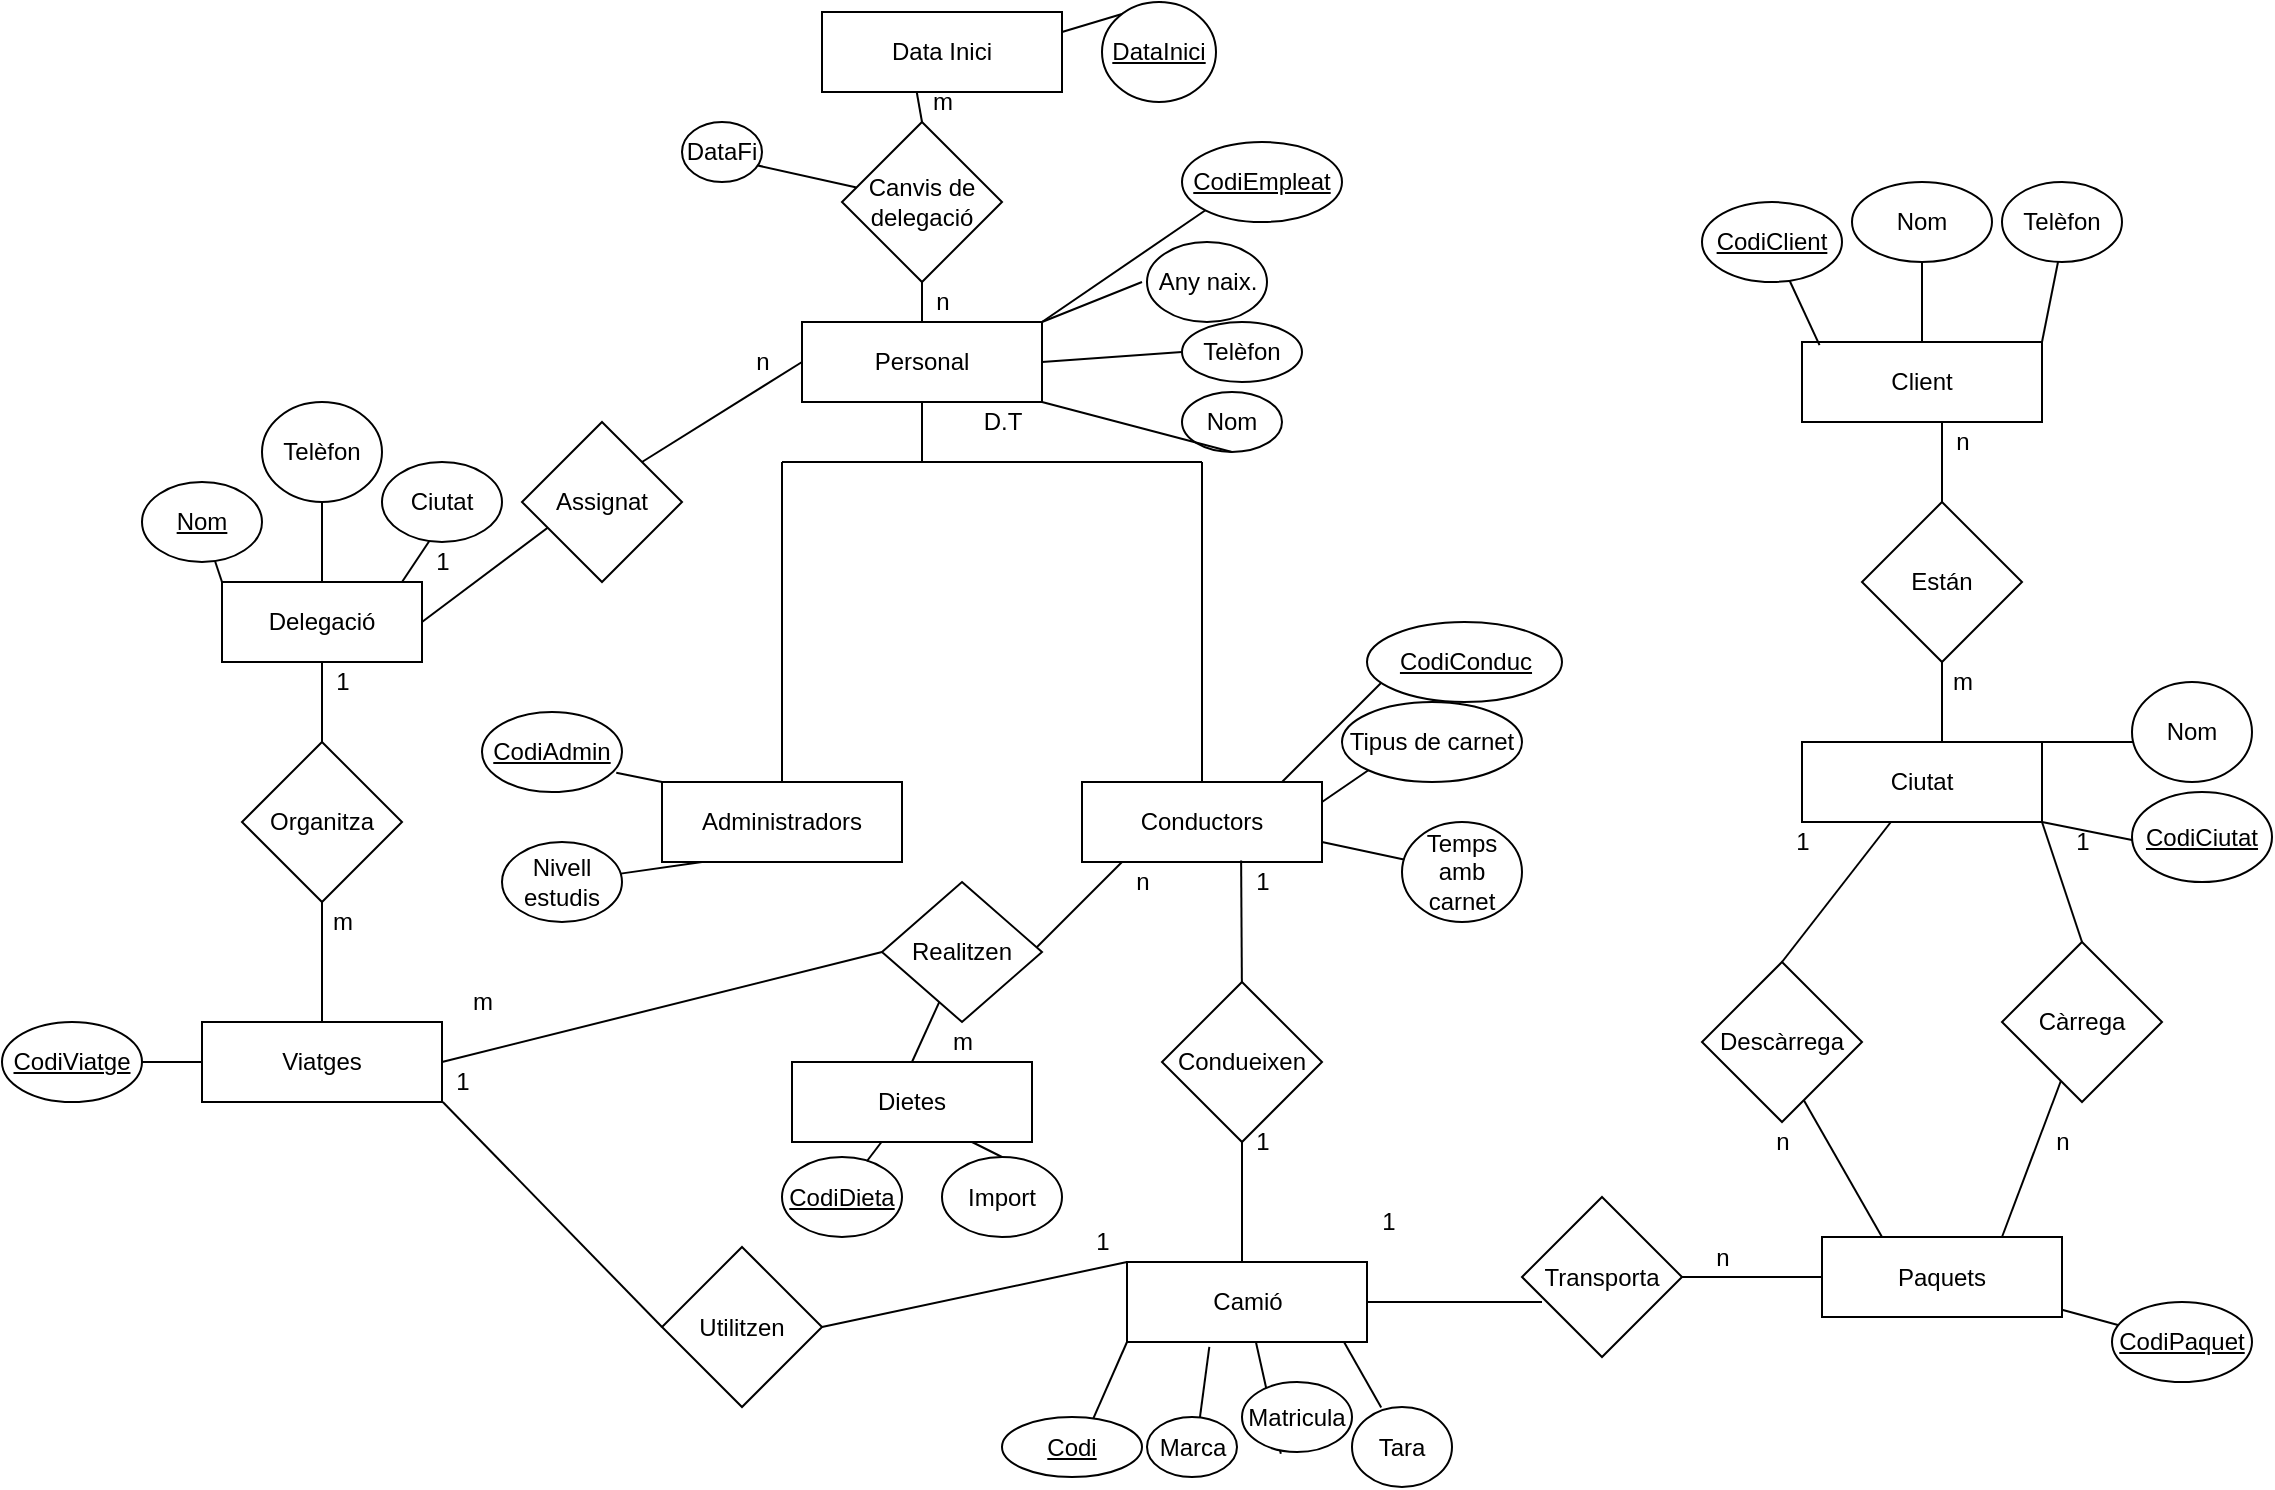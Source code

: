<mxfile version="13.9.7" type="github">
  <diagram id="R2lEEEUBdFMjLlhIrx00" name="Page-1">
    <mxGraphModel dx="1826" dy="1929" grid="1" gridSize="10" guides="1" tooltips="1" connect="1" arrows="1" fold="1" page="1" pageScale="1" pageWidth="850" pageHeight="1100" math="0" shadow="0" extFonts="Permanent Marker^https://fonts.googleapis.com/css?family=Permanent+Marker">
      <root>
        <mxCell id="0" />
        <mxCell id="1" parent="0" />
        <mxCell id="iZqWEXOovMGtVJup3c-P-1" value="Delegació" style="rounded=0;whiteSpace=wrap;html=1;" vertex="1" parent="1">
          <mxGeometry x="250" y="260" width="100" height="40" as="geometry" />
        </mxCell>
        <mxCell id="iZqWEXOovMGtVJup3c-P-2" value="" style="endArrow=none;html=1;exitX=0;exitY=0;exitDx=0;exitDy=0;" edge="1" parent="1" source="iZqWEXOovMGtVJup3c-P-1">
          <mxGeometry width="50" height="50" relative="1" as="geometry">
            <mxPoint x="240" y="260" as="sourcePoint" />
            <mxPoint x="240" y="230" as="targetPoint" />
          </mxGeometry>
        </mxCell>
        <mxCell id="iZqWEXOovMGtVJup3c-P-3" value="&lt;u&gt;Nom&lt;/u&gt;" style="ellipse;whiteSpace=wrap;html=1;" vertex="1" parent="1">
          <mxGeometry x="210" y="210" width="60" height="40" as="geometry" />
        </mxCell>
        <mxCell id="iZqWEXOovMGtVJup3c-P-4" value="" style="endArrow=none;html=1;exitX=0.5;exitY=0;exitDx=0;exitDy=0;" edge="1" parent="1" source="iZqWEXOovMGtVJup3c-P-1">
          <mxGeometry width="50" height="50" relative="1" as="geometry">
            <mxPoint x="290" y="260" as="sourcePoint" />
            <mxPoint x="300" y="210" as="targetPoint" />
          </mxGeometry>
        </mxCell>
        <mxCell id="iZqWEXOovMGtVJup3c-P-5" value="Telèfon" style="ellipse;whiteSpace=wrap;html=1;" vertex="1" parent="1">
          <mxGeometry x="270" y="170" width="60" height="50" as="geometry" />
        </mxCell>
        <mxCell id="iZqWEXOovMGtVJup3c-P-6" value="" style="endArrow=none;html=1;" edge="1" parent="1">
          <mxGeometry width="50" height="50" relative="1" as="geometry">
            <mxPoint x="340" y="260" as="sourcePoint" />
            <mxPoint x="360" y="230" as="targetPoint" />
          </mxGeometry>
        </mxCell>
        <mxCell id="iZqWEXOovMGtVJup3c-P-7" value="Ciutat" style="ellipse;whiteSpace=wrap;html=1;" vertex="1" parent="1">
          <mxGeometry x="330" y="200" width="60" height="40" as="geometry" />
        </mxCell>
        <mxCell id="iZqWEXOovMGtVJup3c-P-9" value="Personal" style="rounded=0;whiteSpace=wrap;html=1;" vertex="1" parent="1">
          <mxGeometry x="540" y="130" width="120" height="40" as="geometry" />
        </mxCell>
        <mxCell id="iZqWEXOovMGtVJup3c-P-10" value="Administradors" style="rounded=0;whiteSpace=wrap;html=1;" vertex="1" parent="1">
          <mxGeometry x="470" y="360" width="120" height="40" as="geometry" />
        </mxCell>
        <mxCell id="iZqWEXOovMGtVJup3c-P-11" value="&lt;u&gt;CodiEmpleat&lt;/u&gt;" style="ellipse;whiteSpace=wrap;html=1;" vertex="1" parent="1">
          <mxGeometry x="730" y="40" width="80" height="40" as="geometry" />
        </mxCell>
        <mxCell id="iZqWEXOovMGtVJup3c-P-12" value="Nom" style="ellipse;whiteSpace=wrap;html=1;" vertex="1" parent="1">
          <mxGeometry x="730" y="165" width="50" height="30" as="geometry" />
        </mxCell>
        <mxCell id="iZqWEXOovMGtVJup3c-P-13" value="Telèfon" style="ellipse;whiteSpace=wrap;html=1;" vertex="1" parent="1">
          <mxGeometry x="730" y="130" width="60" height="30" as="geometry" />
        </mxCell>
        <mxCell id="iZqWEXOovMGtVJup3c-P-14" value="" style="endArrow=none;html=1;entryX=0;entryY=0.5;entryDx=0;entryDy=0;exitX=1;exitY=0.5;exitDx=0;exitDy=0;" edge="1" parent="1" source="iZqWEXOovMGtVJup3c-P-9" target="iZqWEXOovMGtVJup3c-P-13">
          <mxGeometry width="50" height="50" relative="1" as="geometry">
            <mxPoint x="640" y="130" as="sourcePoint" />
            <mxPoint x="645" y="100" as="targetPoint" />
          </mxGeometry>
        </mxCell>
        <mxCell id="iZqWEXOovMGtVJup3c-P-15" value="" style="endArrow=none;html=1;entryX=0;entryY=1;entryDx=0;entryDy=0;exitX=1;exitY=0;exitDx=0;exitDy=0;" edge="1" parent="1" source="iZqWEXOovMGtVJup3c-P-9" target="iZqWEXOovMGtVJup3c-P-11">
          <mxGeometry width="50" height="50" relative="1" as="geometry">
            <mxPoint x="510" y="170" as="sourcePoint" />
            <mxPoint x="560" y="120" as="targetPoint" />
          </mxGeometry>
        </mxCell>
        <mxCell id="iZqWEXOovMGtVJup3c-P-16" value="" style="endArrow=none;html=1;entryX=0.5;entryY=1;entryDx=0;entryDy=0;exitX=1;exitY=1;exitDx=0;exitDy=0;" edge="1" parent="1" source="iZqWEXOovMGtVJup3c-P-9" target="iZqWEXOovMGtVJup3c-P-12">
          <mxGeometry width="50" height="50" relative="1" as="geometry">
            <mxPoint x="560" y="140" as="sourcePoint" />
            <mxPoint x="610" y="90" as="targetPoint" />
          </mxGeometry>
        </mxCell>
        <mxCell id="iZqWEXOovMGtVJup3c-P-17" value="Any naix." style="ellipse;whiteSpace=wrap;html=1;" vertex="1" parent="1">
          <mxGeometry x="712.5" y="90" width="60" height="40" as="geometry" />
        </mxCell>
        <mxCell id="iZqWEXOovMGtVJup3c-P-18" value="" style="endArrow=none;html=1;exitX=1;exitY=0;exitDx=0;exitDy=0;" edge="1" parent="1" source="iZqWEXOovMGtVJup3c-P-9">
          <mxGeometry width="50" height="50" relative="1" as="geometry">
            <mxPoint x="660" y="140" as="sourcePoint" />
            <mxPoint x="710" y="110" as="targetPoint" />
          </mxGeometry>
        </mxCell>
        <mxCell id="iZqWEXOovMGtVJup3c-P-19" value="Conductors" style="rounded=0;whiteSpace=wrap;html=1;" vertex="1" parent="1">
          <mxGeometry x="680" y="360" width="120" height="40" as="geometry" />
        </mxCell>
        <mxCell id="iZqWEXOovMGtVJup3c-P-20" value="" style="endArrow=none;html=1;" edge="1" parent="1" source="iZqWEXOovMGtVJup3c-P-21">
          <mxGeometry width="50" height="50" relative="1" as="geometry">
            <mxPoint x="480" y="440" as="sourcePoint" />
            <mxPoint x="490" y="400" as="targetPoint" />
          </mxGeometry>
        </mxCell>
        <mxCell id="iZqWEXOovMGtVJup3c-P-21" value="Nivell estudis" style="ellipse;whiteSpace=wrap;html=1;" vertex="1" parent="1">
          <mxGeometry x="390" y="390" width="60" height="40" as="geometry" />
        </mxCell>
        <mxCell id="iZqWEXOovMGtVJup3c-P-22" value="" style="endArrow=none;html=1;entryX=1;entryY=0.25;entryDx=0;entryDy=0;exitX=0;exitY=1;exitDx=0;exitDy=0;" edge="1" parent="1" source="iZqWEXOovMGtVJup3c-P-23" target="iZqWEXOovMGtVJup3c-P-19">
          <mxGeometry width="50" height="50" relative="1" as="geometry">
            <mxPoint x="780" y="450" as="sourcePoint" />
            <mxPoint x="780" y="420" as="targetPoint" />
          </mxGeometry>
        </mxCell>
        <mxCell id="iZqWEXOovMGtVJup3c-P-23" value="Tipus de carnet" style="ellipse;whiteSpace=wrap;html=1;" vertex="1" parent="1">
          <mxGeometry x="810" y="320" width="90" height="40" as="geometry" />
        </mxCell>
        <mxCell id="iZqWEXOovMGtVJup3c-P-24" value="Temps amb carnet" style="ellipse;whiteSpace=wrap;html=1;" vertex="1" parent="1">
          <mxGeometry x="840" y="380" width="60" height="50" as="geometry" />
        </mxCell>
        <mxCell id="iZqWEXOovMGtVJup3c-P-25" value="" style="endArrow=none;html=1;" edge="1" parent="1" source="iZqWEXOovMGtVJup3c-P-24">
          <mxGeometry width="50" height="50" relative="1" as="geometry">
            <mxPoint x="700" y="430" as="sourcePoint" />
            <mxPoint x="800" y="390" as="targetPoint" />
          </mxGeometry>
        </mxCell>
        <mxCell id="iZqWEXOovMGtVJup3c-P-26" value="" style="endArrow=none;html=1;entryX=0.5;entryY=1;entryDx=0;entryDy=0;" edge="1" parent="1" target="iZqWEXOovMGtVJup3c-P-9">
          <mxGeometry width="50" height="50" relative="1" as="geometry">
            <mxPoint x="600" y="200" as="sourcePoint" />
            <mxPoint x="610" y="180" as="targetPoint" />
          </mxGeometry>
        </mxCell>
        <mxCell id="iZqWEXOovMGtVJup3c-P-27" value="" style="endArrow=none;html=1;" edge="1" parent="1">
          <mxGeometry width="50" height="50" relative="1" as="geometry">
            <mxPoint x="530" y="200" as="sourcePoint" />
            <mxPoint x="740" y="200" as="targetPoint" />
          </mxGeometry>
        </mxCell>
        <mxCell id="iZqWEXOovMGtVJup3c-P-28" value="" style="endArrow=none;html=1;exitX=0.5;exitY=0;exitDx=0;exitDy=0;" edge="1" parent="1" source="iZqWEXOovMGtVJup3c-P-10">
          <mxGeometry width="50" height="50" relative="1" as="geometry">
            <mxPoint x="470" y="280" as="sourcePoint" />
            <mxPoint x="530" y="200" as="targetPoint" />
          </mxGeometry>
        </mxCell>
        <mxCell id="iZqWEXOovMGtVJup3c-P-29" value="" style="endArrow=none;html=1;exitX=0.5;exitY=0;exitDx=0;exitDy=0;" edge="1" parent="1" source="iZqWEXOovMGtVJup3c-P-19">
          <mxGeometry width="50" height="50" relative="1" as="geometry">
            <mxPoint x="670" y="300" as="sourcePoint" />
            <mxPoint x="740" y="200" as="targetPoint" />
          </mxGeometry>
        </mxCell>
        <mxCell id="iZqWEXOovMGtVJup3c-P-30" value="" style="endArrow=none;html=1;exitX=1;exitY=0.5;exitDx=0;exitDy=0;" edge="1" parent="1" source="iZqWEXOovMGtVJup3c-P-1">
          <mxGeometry width="50" height="50" relative="1" as="geometry">
            <mxPoint x="380" y="290" as="sourcePoint" />
            <mxPoint x="430" y="220" as="targetPoint" />
          </mxGeometry>
        </mxCell>
        <mxCell id="iZqWEXOovMGtVJup3c-P-31" value="Assignat" style="rhombus;whiteSpace=wrap;html=1;" vertex="1" parent="1">
          <mxGeometry x="400" y="180" width="80" height="80" as="geometry" />
        </mxCell>
        <mxCell id="iZqWEXOovMGtVJup3c-P-32" value="" style="endArrow=none;html=1;exitX=1;exitY=0;exitDx=0;exitDy=0;entryX=0;entryY=0.5;entryDx=0;entryDy=0;" edge="1" parent="1" source="iZqWEXOovMGtVJup3c-P-31" target="iZqWEXOovMGtVJup3c-P-9">
          <mxGeometry width="50" height="50" relative="1" as="geometry">
            <mxPoint x="470" y="200" as="sourcePoint" />
            <mxPoint x="530" y="160" as="targetPoint" />
          </mxGeometry>
        </mxCell>
        <mxCell id="iZqWEXOovMGtVJup3c-P-33" value="1" style="text;html=1;align=center;verticalAlign=middle;resizable=0;points=[];autosize=1;" vertex="1" parent="1">
          <mxGeometry x="350" y="240" width="20" height="20" as="geometry" />
        </mxCell>
        <mxCell id="iZqWEXOovMGtVJup3c-P-34" value="n" style="text;html=1;align=center;verticalAlign=middle;resizable=0;points=[];autosize=1;" vertex="1" parent="1">
          <mxGeometry x="510" y="140" width="20" height="20" as="geometry" />
        </mxCell>
        <mxCell id="iZqWEXOovMGtVJup3c-P-35" value="Client" style="rounded=0;whiteSpace=wrap;html=1;" vertex="1" parent="1">
          <mxGeometry x="1040" y="140" width="120" height="40" as="geometry" />
        </mxCell>
        <mxCell id="iZqWEXOovMGtVJup3c-P-36" value="" style="endArrow=none;html=1;exitX=1;exitY=0;exitDx=0;exitDy=0;" edge="1" parent="1" source="iZqWEXOovMGtVJup3c-P-35">
          <mxGeometry width="50" height="50" relative="1" as="geometry">
            <mxPoint x="1130" y="140" as="sourcePoint" />
            <mxPoint x="1170" y="90" as="targetPoint" />
          </mxGeometry>
        </mxCell>
        <mxCell id="iZqWEXOovMGtVJup3c-P-37" value="" style="endArrow=none;html=1;exitX=0.073;exitY=0.04;exitDx=0;exitDy=0;exitPerimeter=0;" edge="1" parent="1" source="iZqWEXOovMGtVJup3c-P-35" target="iZqWEXOovMGtVJup3c-P-38">
          <mxGeometry width="50" height="50" relative="1" as="geometry">
            <mxPoint x="1050" y="130" as="sourcePoint" />
            <mxPoint x="1050" y="90" as="targetPoint" />
          </mxGeometry>
        </mxCell>
        <mxCell id="iZqWEXOovMGtVJup3c-P-38" value="&lt;u&gt;CodiClient&lt;/u&gt;" style="ellipse;whiteSpace=wrap;html=1;" vertex="1" parent="1">
          <mxGeometry x="990" y="70" width="70" height="40" as="geometry" />
        </mxCell>
        <mxCell id="iZqWEXOovMGtVJup3c-P-39" value="" style="endArrow=none;html=1;exitX=0.5;exitY=0;exitDx=0;exitDy=0;" edge="1" parent="1" source="iZqWEXOovMGtVJup3c-P-35">
          <mxGeometry width="50" height="50" relative="1" as="geometry">
            <mxPoint x="1090" y="140" as="sourcePoint" />
            <mxPoint x="1100" y="90" as="targetPoint" />
          </mxGeometry>
        </mxCell>
        <mxCell id="iZqWEXOovMGtVJup3c-P-40" value="Nom" style="ellipse;whiteSpace=wrap;html=1;" vertex="1" parent="1">
          <mxGeometry x="1065" y="60" width="70" height="40" as="geometry" />
        </mxCell>
        <mxCell id="iZqWEXOovMGtVJup3c-P-41" value="Telèfon" style="ellipse;whiteSpace=wrap;html=1;" vertex="1" parent="1">
          <mxGeometry x="1140" y="60" width="60" height="40" as="geometry" />
        </mxCell>
        <mxCell id="iZqWEXOovMGtVJup3c-P-42" value="Camió" style="rounded=0;whiteSpace=wrap;html=1;" vertex="1" parent="1">
          <mxGeometry x="702.5" y="600" width="120" height="40" as="geometry" />
        </mxCell>
        <mxCell id="iZqWEXOovMGtVJup3c-P-43" value="" style="endArrow=none;html=1;exitX=0;exitY=1;exitDx=0;exitDy=0;entryX=0.651;entryY=0.03;entryDx=0;entryDy=0;entryPerimeter=0;" edge="1" parent="1" source="iZqWEXOovMGtVJup3c-P-42" target="iZqWEXOovMGtVJup3c-P-44">
          <mxGeometry width="50" height="50" relative="1" as="geometry">
            <mxPoint x="712.5" y="600" as="sourcePoint" />
            <mxPoint x="692.5" y="560" as="targetPoint" />
          </mxGeometry>
        </mxCell>
        <mxCell id="iZqWEXOovMGtVJup3c-P-44" value="&lt;u&gt;Codi&lt;/u&gt;" style="ellipse;whiteSpace=wrap;html=1;" vertex="1" parent="1">
          <mxGeometry x="640" y="677.5" width="70" height="30" as="geometry" />
        </mxCell>
        <mxCell id="iZqWEXOovMGtVJup3c-P-45" value="" style="endArrow=none;html=1;exitX=0.343;exitY=1.06;exitDx=0;exitDy=0;exitPerimeter=0;entryX=0.5;entryY=1;entryDx=0;entryDy=0;" edge="1" parent="1" source="iZqWEXOovMGtVJup3c-P-42" target="iZqWEXOovMGtVJup3c-P-46">
          <mxGeometry width="50" height="50" relative="1" as="geometry">
            <mxPoint x="742.5" y="600" as="sourcePoint" />
            <mxPoint x="752.5" y="540" as="targetPoint" />
          </mxGeometry>
        </mxCell>
        <mxCell id="iZqWEXOovMGtVJup3c-P-46" value="Marca" style="ellipse;whiteSpace=wrap;html=1;" vertex="1" parent="1">
          <mxGeometry x="712.5" y="677.5" width="45" height="30" as="geometry" />
        </mxCell>
        <mxCell id="iZqWEXOovMGtVJup3c-P-47" value="" style="endArrow=none;html=1;entryX=0.353;entryY=1.026;entryDx=0;entryDy=0;entryPerimeter=0;" edge="1" parent="1" source="iZqWEXOovMGtVJup3c-P-42" target="iZqWEXOovMGtVJup3c-P-48">
          <mxGeometry width="50" height="50" relative="1" as="geometry">
            <mxPoint x="782.5" y="590" as="sourcePoint" />
            <mxPoint x="792.5" y="540" as="targetPoint" />
          </mxGeometry>
        </mxCell>
        <mxCell id="iZqWEXOovMGtVJup3c-P-48" value="Matricula" style="ellipse;whiteSpace=wrap;html=1;" vertex="1" parent="1">
          <mxGeometry x="760" y="660" width="55" height="35" as="geometry" />
        </mxCell>
        <mxCell id="iZqWEXOovMGtVJup3c-P-49" value="" style="endArrow=none;html=1;entryX=0.292;entryY=0.007;entryDx=0;entryDy=0;entryPerimeter=0;" edge="1" parent="1" target="iZqWEXOovMGtVJup3c-P-50">
          <mxGeometry width="50" height="50" relative="1" as="geometry">
            <mxPoint x="811" y="640" as="sourcePoint" />
            <mxPoint x="852.5" y="560" as="targetPoint" />
          </mxGeometry>
        </mxCell>
        <mxCell id="iZqWEXOovMGtVJup3c-P-50" value="Tara" style="ellipse;whiteSpace=wrap;html=1;" vertex="1" parent="1">
          <mxGeometry x="815" y="672.5" width="50" height="40" as="geometry" />
        </mxCell>
        <mxCell id="iZqWEXOovMGtVJup3c-P-51" value="" style="endArrow=none;html=1;entryX=0.663;entryY=0.98;entryDx=0;entryDy=0;entryPerimeter=0;" edge="1" parent="1" target="iZqWEXOovMGtVJup3c-P-19">
          <mxGeometry width="50" height="50" relative="1" as="geometry">
            <mxPoint x="760" y="470" as="sourcePoint" />
            <mxPoint x="610" y="590" as="targetPoint" />
          </mxGeometry>
        </mxCell>
        <mxCell id="iZqWEXOovMGtVJup3c-P-53" value="Condueixen" style="rhombus;whiteSpace=wrap;html=1;" vertex="1" parent="1">
          <mxGeometry x="720" y="460" width="80" height="80" as="geometry" />
        </mxCell>
        <mxCell id="iZqWEXOovMGtVJup3c-P-54" value="" style="endArrow=none;html=1;entryX=0.5;entryY=1;entryDx=0;entryDy=0;" edge="1" parent="1" target="iZqWEXOovMGtVJup3c-P-53">
          <mxGeometry width="50" height="50" relative="1" as="geometry">
            <mxPoint x="760" y="600" as="sourcePoint" />
            <mxPoint x="790" y="580" as="targetPoint" />
          </mxGeometry>
        </mxCell>
        <mxCell id="iZqWEXOovMGtVJup3c-P-55" value="1" style="text;html=1;align=center;verticalAlign=middle;resizable=0;points=[];autosize=1;" vertex="1" parent="1">
          <mxGeometry x="760" y="530" width="20" height="20" as="geometry" />
        </mxCell>
        <mxCell id="iZqWEXOovMGtVJup3c-P-56" value="1" style="text;html=1;align=center;verticalAlign=middle;resizable=0;points=[];autosize=1;" vertex="1" parent="1">
          <mxGeometry x="760" y="400" width="20" height="20" as="geometry" />
        </mxCell>
        <mxCell id="iZqWEXOovMGtVJup3c-P-57" value="D.T" style="text;html=1;align=center;verticalAlign=middle;resizable=0;points=[];autosize=1;" vertex="1" parent="1">
          <mxGeometry x="625" y="170" width="30" height="20" as="geometry" />
        </mxCell>
        <mxCell id="iZqWEXOovMGtVJup3c-P-58" value="Viatges" style="rounded=0;whiteSpace=wrap;html=1;" vertex="1" parent="1">
          <mxGeometry x="240" y="480" width="120" height="40" as="geometry" />
        </mxCell>
        <mxCell id="iZqWEXOovMGtVJup3c-P-59" value="" style="endArrow=none;html=1;entryX=0.5;entryY=1;entryDx=0;entryDy=0;" edge="1" parent="1" target="iZqWEXOovMGtVJup3c-P-1">
          <mxGeometry width="50" height="50" relative="1" as="geometry">
            <mxPoint x="300" y="350" as="sourcePoint" />
            <mxPoint x="320" y="310" as="targetPoint" />
          </mxGeometry>
        </mxCell>
        <mxCell id="iZqWEXOovMGtVJup3c-P-60" value="Organitza" style="rhombus;whiteSpace=wrap;html=1;" vertex="1" parent="1">
          <mxGeometry x="260" y="340" width="80" height="80" as="geometry" />
        </mxCell>
        <mxCell id="iZqWEXOovMGtVJup3c-P-61" value="" style="endArrow=none;html=1;entryX=0.5;entryY=1;entryDx=0;entryDy=0;exitX=0.5;exitY=0;exitDx=0;exitDy=0;" edge="1" parent="1" source="iZqWEXOovMGtVJup3c-P-58" target="iZqWEXOovMGtVJup3c-P-60">
          <mxGeometry width="50" height="50" relative="1" as="geometry">
            <mxPoint x="280" y="480" as="sourcePoint" />
            <mxPoint x="330" y="430" as="targetPoint" />
          </mxGeometry>
        </mxCell>
        <mxCell id="iZqWEXOovMGtVJup3c-P-62" value="1" style="text;html=1;align=center;verticalAlign=middle;resizable=0;points=[];autosize=1;" vertex="1" parent="1">
          <mxGeometry x="300" y="300" width="20" height="20" as="geometry" />
        </mxCell>
        <mxCell id="iZqWEXOovMGtVJup3c-P-63" value="m" style="text;html=1;align=center;verticalAlign=middle;resizable=0;points=[];autosize=1;" vertex="1" parent="1">
          <mxGeometry x="295" y="420" width="30" height="20" as="geometry" />
        </mxCell>
        <mxCell id="iZqWEXOovMGtVJup3c-P-64" value="" style="endArrow=none;html=1;entryX=0;entryY=0.5;entryDx=0;entryDy=0;" edge="1" parent="1" target="iZqWEXOovMGtVJup3c-P-58">
          <mxGeometry width="50" height="50" relative="1" as="geometry">
            <mxPoint x="200" y="500" as="sourcePoint" />
            <mxPoint x="230" y="480" as="targetPoint" />
          </mxGeometry>
        </mxCell>
        <mxCell id="iZqWEXOovMGtVJup3c-P-65" value="&lt;u&gt;CodiViatge&lt;/u&gt;" style="ellipse;whiteSpace=wrap;html=1;" vertex="1" parent="1">
          <mxGeometry x="140" y="480" width="70" height="40" as="geometry" />
        </mxCell>
        <mxCell id="iZqWEXOovMGtVJup3c-P-66" value="" style="endArrow=none;html=1;entryX=0;entryY=0;entryDx=0;entryDy=0;exitX=1;exitY=0.5;exitDx=0;exitDy=0;" edge="1" parent="1" source="iZqWEXOovMGtVJup3c-P-67" target="iZqWEXOovMGtVJup3c-P-42">
          <mxGeometry width="50" height="50" relative="1" as="geometry">
            <mxPoint x="580" y="580" as="sourcePoint" />
            <mxPoint x="620" y="570" as="targetPoint" />
          </mxGeometry>
        </mxCell>
        <mxCell id="iZqWEXOovMGtVJup3c-P-67" value="Utilitzen" style="rhombus;whiteSpace=wrap;html=1;" vertex="1" parent="1">
          <mxGeometry x="470" y="592.5" width="80" height="80" as="geometry" />
        </mxCell>
        <mxCell id="iZqWEXOovMGtVJup3c-P-68" value="1" style="text;html=1;align=center;verticalAlign=middle;resizable=0;points=[];autosize=1;" vertex="1" parent="1">
          <mxGeometry x="680" y="580" width="20" height="20" as="geometry" />
        </mxCell>
        <mxCell id="iZqWEXOovMGtVJup3c-P-69" value="1" style="text;html=1;align=center;verticalAlign=middle;resizable=0;points=[];autosize=1;" vertex="1" parent="1">
          <mxGeometry x="360" y="500" width="20" height="20" as="geometry" />
        </mxCell>
        <mxCell id="iZqWEXOovMGtVJup3c-P-70" value="" style="endArrow=none;html=1;entryX=0.02;entryY=1;entryDx=0;entryDy=0;entryPerimeter=0;exitX=0;exitY=0.5;exitDx=0;exitDy=0;" edge="1" parent="1" source="iZqWEXOovMGtVJup3c-P-67" target="iZqWEXOovMGtVJup3c-P-69">
          <mxGeometry width="50" height="50" relative="1" as="geometry">
            <mxPoint x="330" y="590" as="sourcePoint" />
            <mxPoint x="380" y="540" as="targetPoint" />
          </mxGeometry>
        </mxCell>
        <mxCell id="iZqWEXOovMGtVJup3c-P-71" value="Dietes" style="rounded=0;whiteSpace=wrap;html=1;" vertex="1" parent="1">
          <mxGeometry x="535" y="500" width="120" height="40" as="geometry" />
        </mxCell>
        <mxCell id="iZqWEXOovMGtVJup3c-P-72" value="&lt;u&gt;CodiDieta&lt;/u&gt;" style="ellipse;whiteSpace=wrap;html=1;" vertex="1" parent="1">
          <mxGeometry x="530" y="547.5" width="60" height="40" as="geometry" />
        </mxCell>
        <mxCell id="iZqWEXOovMGtVJup3c-P-73" value="Import" style="ellipse;whiteSpace=wrap;html=1;" vertex="1" parent="1">
          <mxGeometry x="610" y="547.5" width="60" height="40" as="geometry" />
        </mxCell>
        <mxCell id="iZqWEXOovMGtVJup3c-P-74" value="" style="endArrow=none;html=1;entryX=0.5;entryY=0;entryDx=0;entryDy=0;exitX=0.75;exitY=1;exitDx=0;exitDy=0;" edge="1" parent="1" source="iZqWEXOovMGtVJup3c-P-71" target="iZqWEXOovMGtVJup3c-P-73">
          <mxGeometry width="50" height="50" relative="1" as="geometry">
            <mxPoint x="635" y="495" as="sourcePoint" />
            <mxPoint x="665" y="465" as="targetPoint" />
          </mxGeometry>
        </mxCell>
        <mxCell id="iZqWEXOovMGtVJup3c-P-75" value="" style="endArrow=none;html=1;entryX=0.707;entryY=0.053;entryDx=0;entryDy=0;entryPerimeter=0;" edge="1" parent="1" source="iZqWEXOovMGtVJup3c-P-71" target="iZqWEXOovMGtVJup3c-P-72">
          <mxGeometry width="50" height="50" relative="1" as="geometry">
            <mxPoint x="525" y="515" as="sourcePoint" />
            <mxPoint x="555" y="465" as="targetPoint" />
          </mxGeometry>
        </mxCell>
        <mxCell id="iZqWEXOovMGtVJup3c-P-76" value="" style="endArrow=none;html=1;exitX=1;exitY=0.5;exitDx=0;exitDy=0;" edge="1" parent="1" source="iZqWEXOovMGtVJup3c-P-42">
          <mxGeometry width="50" height="50" relative="1" as="geometry">
            <mxPoint x="840" y="640" as="sourcePoint" />
            <mxPoint x="910" y="620" as="targetPoint" />
          </mxGeometry>
        </mxCell>
        <mxCell id="iZqWEXOovMGtVJup3c-P-77" value="Transporta" style="rhombus;whiteSpace=wrap;html=1;" vertex="1" parent="1">
          <mxGeometry x="900" y="567.5" width="80" height="80" as="geometry" />
        </mxCell>
        <mxCell id="iZqWEXOovMGtVJup3c-P-78" value="" style="endArrow=none;html=1;exitX=1;exitY=0.5;exitDx=0;exitDy=0;" edge="1" parent="1" source="iZqWEXOovMGtVJup3c-P-77">
          <mxGeometry width="50" height="50" relative="1" as="geometry">
            <mxPoint x="990" y="627.5" as="sourcePoint" />
            <mxPoint x="1050" y="607.5" as="targetPoint" />
          </mxGeometry>
        </mxCell>
        <mxCell id="iZqWEXOovMGtVJup3c-P-79" value="1" style="text;html=1;align=center;verticalAlign=middle;resizable=0;points=[];autosize=1;" vertex="1" parent="1">
          <mxGeometry x="822.5" y="570" width="20" height="20" as="geometry" />
        </mxCell>
        <mxCell id="iZqWEXOovMGtVJup3c-P-80" value="n" style="text;html=1;align=center;verticalAlign=middle;resizable=0;points=[];autosize=1;" vertex="1" parent="1">
          <mxGeometry x="990" y="587.5" width="20" height="20" as="geometry" />
        </mxCell>
        <mxCell id="iZqWEXOovMGtVJup3c-P-81" value="Paquets" style="rounded=0;whiteSpace=wrap;html=1;" vertex="1" parent="1">
          <mxGeometry x="1050" y="587.5" width="120" height="40" as="geometry" />
        </mxCell>
        <mxCell id="iZqWEXOovMGtVJup3c-P-82" value="" style="endArrow=none;html=1;" edge="1" parent="1" source="iZqWEXOovMGtVJup3c-P-81">
          <mxGeometry width="50" height="50" relative="1" as="geometry">
            <mxPoint x="1170" y="657.5" as="sourcePoint" />
            <mxPoint x="1220" y="637.5" as="targetPoint" />
          </mxGeometry>
        </mxCell>
        <mxCell id="iZqWEXOovMGtVJup3c-P-83" value="&lt;u&gt;CodiPaquet&lt;/u&gt;" style="ellipse;whiteSpace=wrap;html=1;" vertex="1" parent="1">
          <mxGeometry x="1195" y="620" width="70" height="40" as="geometry" />
        </mxCell>
        <mxCell id="iZqWEXOovMGtVJup3c-P-84" value="" style="endArrow=none;html=1;entryX=0.25;entryY=0;entryDx=0;entryDy=0;" edge="1" parent="1" target="iZqWEXOovMGtVJup3c-P-81">
          <mxGeometry width="50" height="50" relative="1" as="geometry">
            <mxPoint x="1030" y="500" as="sourcePoint" />
            <mxPoint x="1110" y="637.5" as="targetPoint" />
          </mxGeometry>
        </mxCell>
        <mxCell id="iZqWEXOovMGtVJup3c-P-85" value="" style="endArrow=none;html=1;exitX=0.75;exitY=0;exitDx=0;exitDy=0;" edge="1" parent="1" source="iZqWEXOovMGtVJup3c-P-81">
          <mxGeometry width="50" height="50" relative="1" as="geometry">
            <mxPoint x="1130" y="577.5" as="sourcePoint" />
            <mxPoint x="1170" y="508" as="targetPoint" />
          </mxGeometry>
        </mxCell>
        <mxCell id="iZqWEXOovMGtVJup3c-P-87" value="Descàrrega" style="rhombus;whiteSpace=wrap;html=1;" vertex="1" parent="1">
          <mxGeometry x="990" y="450" width="80" height="80" as="geometry" />
        </mxCell>
        <mxCell id="iZqWEXOovMGtVJup3c-P-88" value="Càrrega" style="rhombus;whiteSpace=wrap;html=1;" vertex="1" parent="1">
          <mxGeometry x="1140" y="440" width="80" height="80" as="geometry" />
        </mxCell>
        <mxCell id="iZqWEXOovMGtVJup3c-P-89" value="Ciutat" style="rounded=0;whiteSpace=wrap;html=1;" vertex="1" parent="1">
          <mxGeometry x="1040" y="340" width="120" height="40" as="geometry" />
        </mxCell>
        <mxCell id="iZqWEXOovMGtVJup3c-P-90" value="" style="endArrow=none;html=1;exitX=0.5;exitY=0;exitDx=0;exitDy=0;" edge="1" parent="1" source="iZqWEXOovMGtVJup3c-P-87" target="iZqWEXOovMGtVJup3c-P-89">
          <mxGeometry width="50" height="50" relative="1" as="geometry">
            <mxPoint x="1040" y="440" as="sourcePoint" />
            <mxPoint x="1080" y="390" as="targetPoint" />
          </mxGeometry>
        </mxCell>
        <mxCell id="iZqWEXOovMGtVJup3c-P-91" value="" style="endArrow=none;html=1;entryX=1;entryY=1;entryDx=0;entryDy=0;exitX=0.5;exitY=0;exitDx=0;exitDy=0;" edge="1" parent="1" source="iZqWEXOovMGtVJup3c-P-88" target="iZqWEXOovMGtVJup3c-P-89">
          <mxGeometry width="50" height="50" relative="1" as="geometry">
            <mxPoint x="1130" y="430" as="sourcePoint" />
            <mxPoint x="1180" y="380" as="targetPoint" />
          </mxGeometry>
        </mxCell>
        <mxCell id="iZqWEXOovMGtVJup3c-P-92" value="" style="endArrow=none;html=1;exitX=1;exitY=0;exitDx=0;exitDy=0;" edge="1" parent="1" source="iZqWEXOovMGtVJup3c-P-89">
          <mxGeometry width="50" height="50" relative="1" as="geometry">
            <mxPoint x="1170" y="350" as="sourcePoint" />
            <mxPoint x="1220" y="340" as="targetPoint" />
          </mxGeometry>
        </mxCell>
        <mxCell id="iZqWEXOovMGtVJup3c-P-93" value="Nom" style="ellipse;whiteSpace=wrap;html=1;" vertex="1" parent="1">
          <mxGeometry x="1205" y="310" width="60" height="50" as="geometry" />
        </mxCell>
        <mxCell id="iZqWEXOovMGtVJup3c-P-94" value="" style="endArrow=none;html=1;entryX=1;entryY=1;entryDx=0;entryDy=0;" edge="1" parent="1" target="iZqWEXOovMGtVJup3c-P-89">
          <mxGeometry width="50" height="50" relative="1" as="geometry">
            <mxPoint x="1210" y="390" as="sourcePoint" />
            <mxPoint x="1240" y="370" as="targetPoint" />
          </mxGeometry>
        </mxCell>
        <mxCell id="iZqWEXOovMGtVJup3c-P-95" value="&lt;u&gt;CodiCiutat&lt;/u&gt;" style="ellipse;whiteSpace=wrap;html=1;" vertex="1" parent="1">
          <mxGeometry x="1205" y="365" width="70" height="45" as="geometry" />
        </mxCell>
        <mxCell id="iZqWEXOovMGtVJup3c-P-96" value="" style="endArrow=none;html=1;" edge="1" parent="1">
          <mxGeometry width="50" height="50" relative="1" as="geometry">
            <mxPoint x="1110" y="340" as="sourcePoint" />
            <mxPoint x="1110" y="280" as="targetPoint" />
          </mxGeometry>
        </mxCell>
        <mxCell id="iZqWEXOovMGtVJup3c-P-97" value="Están" style="rhombus;whiteSpace=wrap;html=1;" vertex="1" parent="1">
          <mxGeometry x="1070" y="220" width="80" height="80" as="geometry" />
        </mxCell>
        <mxCell id="iZqWEXOovMGtVJup3c-P-98" value="" style="endArrow=none;html=1;exitX=0.5;exitY=0;exitDx=0;exitDy=0;" edge="1" parent="1" source="iZqWEXOovMGtVJup3c-P-97">
          <mxGeometry width="50" height="50" relative="1" as="geometry">
            <mxPoint x="1100" y="200" as="sourcePoint" />
            <mxPoint x="1110" y="180" as="targetPoint" />
          </mxGeometry>
        </mxCell>
        <mxCell id="iZqWEXOovMGtVJup3c-P-99" value="n" style="text;html=1;align=center;verticalAlign=middle;resizable=0;points=[];autosize=1;" vertex="1" parent="1">
          <mxGeometry x="1110" y="180" width="20" height="20" as="geometry" />
        </mxCell>
        <mxCell id="iZqWEXOovMGtVJup3c-P-100" value="m" style="text;html=1;align=center;verticalAlign=middle;resizable=0;points=[];autosize=1;" vertex="1" parent="1">
          <mxGeometry x="1105" y="300" width="30" height="20" as="geometry" />
        </mxCell>
        <mxCell id="iZqWEXOovMGtVJup3c-P-102" value="" style="endArrow=none;html=1;exitX=0.5;exitY=0;exitDx=0;exitDy=0;" edge="1" parent="1" source="iZqWEXOovMGtVJup3c-P-9">
          <mxGeometry width="50" height="50" relative="1" as="geometry">
            <mxPoint x="570" y="120" as="sourcePoint" />
            <mxPoint x="600" y="90" as="targetPoint" />
          </mxGeometry>
        </mxCell>
        <mxCell id="iZqWEXOovMGtVJup3c-P-103" value="Canvis de delegació" style="rhombus;whiteSpace=wrap;html=1;" vertex="1" parent="1">
          <mxGeometry x="560" y="30" width="80" height="80" as="geometry" />
        </mxCell>
        <mxCell id="iZqWEXOovMGtVJup3c-P-104" value="" style="endArrow=none;html=1;exitX=0.5;exitY=0;exitDx=0;exitDy=0;entryX=0.062;entryY=0.107;entryDx=0;entryDy=0;entryPerimeter=0;" edge="1" parent="1" source="iZqWEXOovMGtVJup3c-P-103" target="iZqWEXOovMGtVJup3c-P-109">
          <mxGeometry width="50" height="50" relative="1" as="geometry">
            <mxPoint x="580" as="sourcePoint" />
            <mxPoint x="600" y="-40" as="targetPoint" />
          </mxGeometry>
        </mxCell>
        <mxCell id="iZqWEXOovMGtVJup3c-P-105" value="Data Inici" style="rounded=0;whiteSpace=wrap;html=1;" vertex="1" parent="1">
          <mxGeometry x="550" y="-25" width="120" height="40" as="geometry" />
        </mxCell>
        <mxCell id="iZqWEXOovMGtVJup3c-P-106" value="" style="endArrow=none;html=1;" edge="1" parent="1" target="iZqWEXOovMGtVJup3c-P-103">
          <mxGeometry width="50" height="50" relative="1" as="geometry">
            <mxPoint x="510" y="50" as="sourcePoint" />
            <mxPoint x="560" y="20" as="targetPoint" />
          </mxGeometry>
        </mxCell>
        <mxCell id="iZqWEXOovMGtVJup3c-P-107" value="DataFi" style="ellipse;whiteSpace=wrap;html=1;" vertex="1" parent="1">
          <mxGeometry x="480" y="30" width="40" height="30" as="geometry" />
        </mxCell>
        <mxCell id="iZqWEXOovMGtVJup3c-P-108" value="n" style="text;html=1;align=center;verticalAlign=middle;resizable=0;points=[];autosize=1;" vertex="1" parent="1">
          <mxGeometry x="600" y="110" width="20" height="20" as="geometry" />
        </mxCell>
        <mxCell id="iZqWEXOovMGtVJup3c-P-109" value="m" style="text;html=1;align=center;verticalAlign=middle;resizable=0;points=[];autosize=1;" vertex="1" parent="1">
          <mxGeometry x="595" y="10" width="30" height="20" as="geometry" />
        </mxCell>
        <mxCell id="iZqWEXOovMGtVJup3c-P-110" value="" style="endArrow=none;html=1;exitX=1;exitY=0.25;exitDx=0;exitDy=0;" edge="1" parent="1" source="iZqWEXOovMGtVJup3c-P-105">
          <mxGeometry width="50" height="50" relative="1" as="geometry">
            <mxPoint x="670" y="20" as="sourcePoint" />
            <mxPoint x="720" y="-30" as="targetPoint" />
          </mxGeometry>
        </mxCell>
        <mxCell id="iZqWEXOovMGtVJup3c-P-111" value="&lt;u&gt;DataInici&lt;/u&gt;" style="ellipse;whiteSpace=wrap;html=1;" vertex="1" parent="1">
          <mxGeometry x="690" y="-30" width="57" height="50" as="geometry" />
        </mxCell>
        <mxCell id="iZqWEXOovMGtVJup3c-P-112" value="n" style="text;html=1;align=center;verticalAlign=middle;resizable=0;points=[];autosize=1;" vertex="1" parent="1">
          <mxGeometry x="1020" y="530" width="20" height="20" as="geometry" />
        </mxCell>
        <mxCell id="iZqWEXOovMGtVJup3c-P-113" value="n" style="text;html=1;align=center;verticalAlign=middle;resizable=0;points=[];autosize=1;" vertex="1" parent="1">
          <mxGeometry x="1160" y="530" width="20" height="20" as="geometry" />
        </mxCell>
        <mxCell id="iZqWEXOovMGtVJup3c-P-114" value="1" style="text;html=1;align=center;verticalAlign=middle;resizable=0;points=[];autosize=1;" vertex="1" parent="1">
          <mxGeometry x="1170" y="380" width="20" height="20" as="geometry" />
        </mxCell>
        <mxCell id="iZqWEXOovMGtVJup3c-P-115" value="1" style="text;html=1;align=center;verticalAlign=middle;resizable=0;points=[];autosize=1;" vertex="1" parent="1">
          <mxGeometry x="1030" y="380" width="20" height="20" as="geometry" />
        </mxCell>
        <mxCell id="iZqWEXOovMGtVJup3c-P-117" value="" style="endArrow=none;html=1;" edge="1" parent="1">
          <mxGeometry width="50" height="50" relative="1" as="geometry">
            <mxPoint x="650" y="450" as="sourcePoint" />
            <mxPoint x="700" y="400" as="targetPoint" />
          </mxGeometry>
        </mxCell>
        <mxCell id="iZqWEXOovMGtVJup3c-P-118" value="Realitzen" style="rhombus;whiteSpace=wrap;html=1;" vertex="1" parent="1">
          <mxGeometry x="580" y="410" width="80" height="70" as="geometry" />
        </mxCell>
        <mxCell id="iZqWEXOovMGtVJup3c-P-119" value="n" style="text;html=1;align=center;verticalAlign=middle;resizable=0;points=[];autosize=1;" vertex="1" parent="1">
          <mxGeometry x="700" y="400" width="20" height="20" as="geometry" />
        </mxCell>
        <mxCell id="iZqWEXOovMGtVJup3c-P-120" value="m" style="text;html=1;align=center;verticalAlign=middle;resizable=0;points=[];autosize=1;" vertex="1" parent="1">
          <mxGeometry x="605" y="480" width="30" height="20" as="geometry" />
        </mxCell>
        <mxCell id="iZqWEXOovMGtVJup3c-P-121" value="" style="endArrow=none;html=1;exitX=0.5;exitY=0;exitDx=0;exitDy=0;" edge="1" parent="1" source="iZqWEXOovMGtVJup3c-P-71" target="iZqWEXOovMGtVJup3c-P-118">
          <mxGeometry width="50" height="50" relative="1" as="geometry">
            <mxPoint x="590" y="510" as="sourcePoint" />
            <mxPoint x="640" y="460" as="targetPoint" />
          </mxGeometry>
        </mxCell>
        <mxCell id="iZqWEXOovMGtVJup3c-P-122" value="" style="endArrow=none;html=1;exitX=1;exitY=0.5;exitDx=0;exitDy=0;entryX=0;entryY=0.5;entryDx=0;entryDy=0;" edge="1" parent="1" source="iZqWEXOovMGtVJup3c-P-58" target="iZqWEXOovMGtVJup3c-P-118">
          <mxGeometry width="50" height="50" relative="1" as="geometry">
            <mxPoint x="550" y="500" as="sourcePoint" />
            <mxPoint x="600" y="450" as="targetPoint" />
          </mxGeometry>
        </mxCell>
        <mxCell id="iZqWEXOovMGtVJup3c-P-123" value="m" style="text;html=1;align=center;verticalAlign=middle;resizable=0;points=[];autosize=1;" vertex="1" parent="1">
          <mxGeometry x="365" y="460" width="30" height="20" as="geometry" />
        </mxCell>
        <mxCell id="iZqWEXOovMGtVJup3c-P-124" value="" style="endArrow=none;html=1;" edge="1" parent="1">
          <mxGeometry width="50" height="50" relative="1" as="geometry">
            <mxPoint x="780" y="360" as="sourcePoint" />
            <mxPoint x="830" y="310" as="targetPoint" />
          </mxGeometry>
        </mxCell>
        <mxCell id="iZqWEXOovMGtVJup3c-P-125" value="&lt;u&gt;CodiConduc&lt;/u&gt;" style="ellipse;whiteSpace=wrap;html=1;" vertex="1" parent="1">
          <mxGeometry x="822.5" y="280" width="97.5" height="40" as="geometry" />
        </mxCell>
        <mxCell id="iZqWEXOovMGtVJup3c-P-126" value="&lt;u&gt;CodiAdmin&lt;/u&gt;" style="ellipse;whiteSpace=wrap;html=1;" vertex="1" parent="1">
          <mxGeometry x="380" y="325" width="70" height="40" as="geometry" />
        </mxCell>
        <mxCell id="iZqWEXOovMGtVJup3c-P-127" value="" style="endArrow=none;html=1;entryX=0.959;entryY=0.76;entryDx=0;entryDy=0;entryPerimeter=0;exitX=0;exitY=0;exitDx=0;exitDy=0;" edge="1" parent="1" source="iZqWEXOovMGtVJup3c-P-10" target="iZqWEXOovMGtVJup3c-P-126">
          <mxGeometry width="50" height="50" relative="1" as="geometry">
            <mxPoint x="440" y="390" as="sourcePoint" />
            <mxPoint x="490" y="340" as="targetPoint" />
          </mxGeometry>
        </mxCell>
      </root>
    </mxGraphModel>
  </diagram>
</mxfile>
